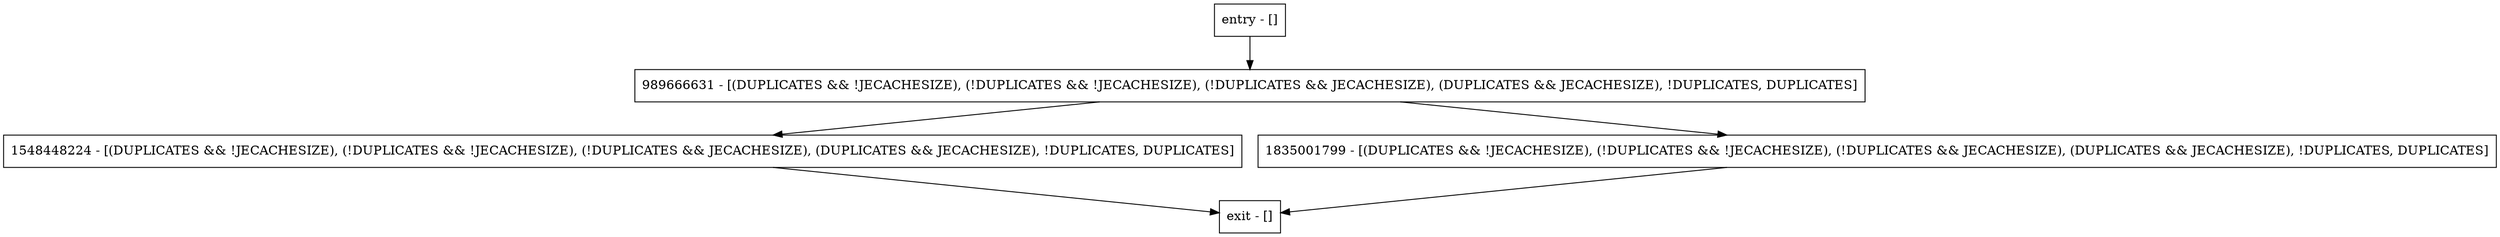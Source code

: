 digraph getDbType {
node [shape=record];
entry [label="entry - []"];
exit [label="exit - []"];
989666631 [label="989666631 - [(DUPLICATES && !JECACHESIZE), (!DUPLICATES && !JECACHESIZE), (!DUPLICATES && JECACHESIZE), (DUPLICATES && JECACHESIZE), !DUPLICATES, DUPLICATES]"];
1548448224 [label="1548448224 - [(DUPLICATES && !JECACHESIZE), (!DUPLICATES && !JECACHESIZE), (!DUPLICATES && JECACHESIZE), (DUPLICATES && JECACHESIZE), !DUPLICATES, DUPLICATES]"];
1835001799 [label="1835001799 - [(DUPLICATES && !JECACHESIZE), (!DUPLICATES && !JECACHESIZE), (!DUPLICATES && JECACHESIZE), (DUPLICATES && JECACHESIZE), !DUPLICATES, DUPLICATES]"];
entry;
exit;
entry -> 989666631;
989666631 -> 1548448224;
989666631 -> 1835001799;
1548448224 -> exit;
1835001799 -> exit;
}
